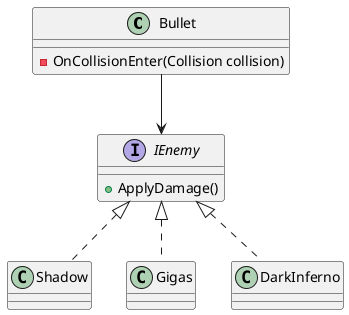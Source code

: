 @startuml

class Bullet {
    -OnCollisionEnter(Collision collision)
}

class Shadow {

}

class Gigas {

}

class DarkInferno {

}

interface IEnemy {
    +ApplyDamage()
}

Bullet --> IEnemy
IEnemy <|.. Shadow
IEnemy <|.. Gigas
IEnemy <|.. DarkInferno
@enduml